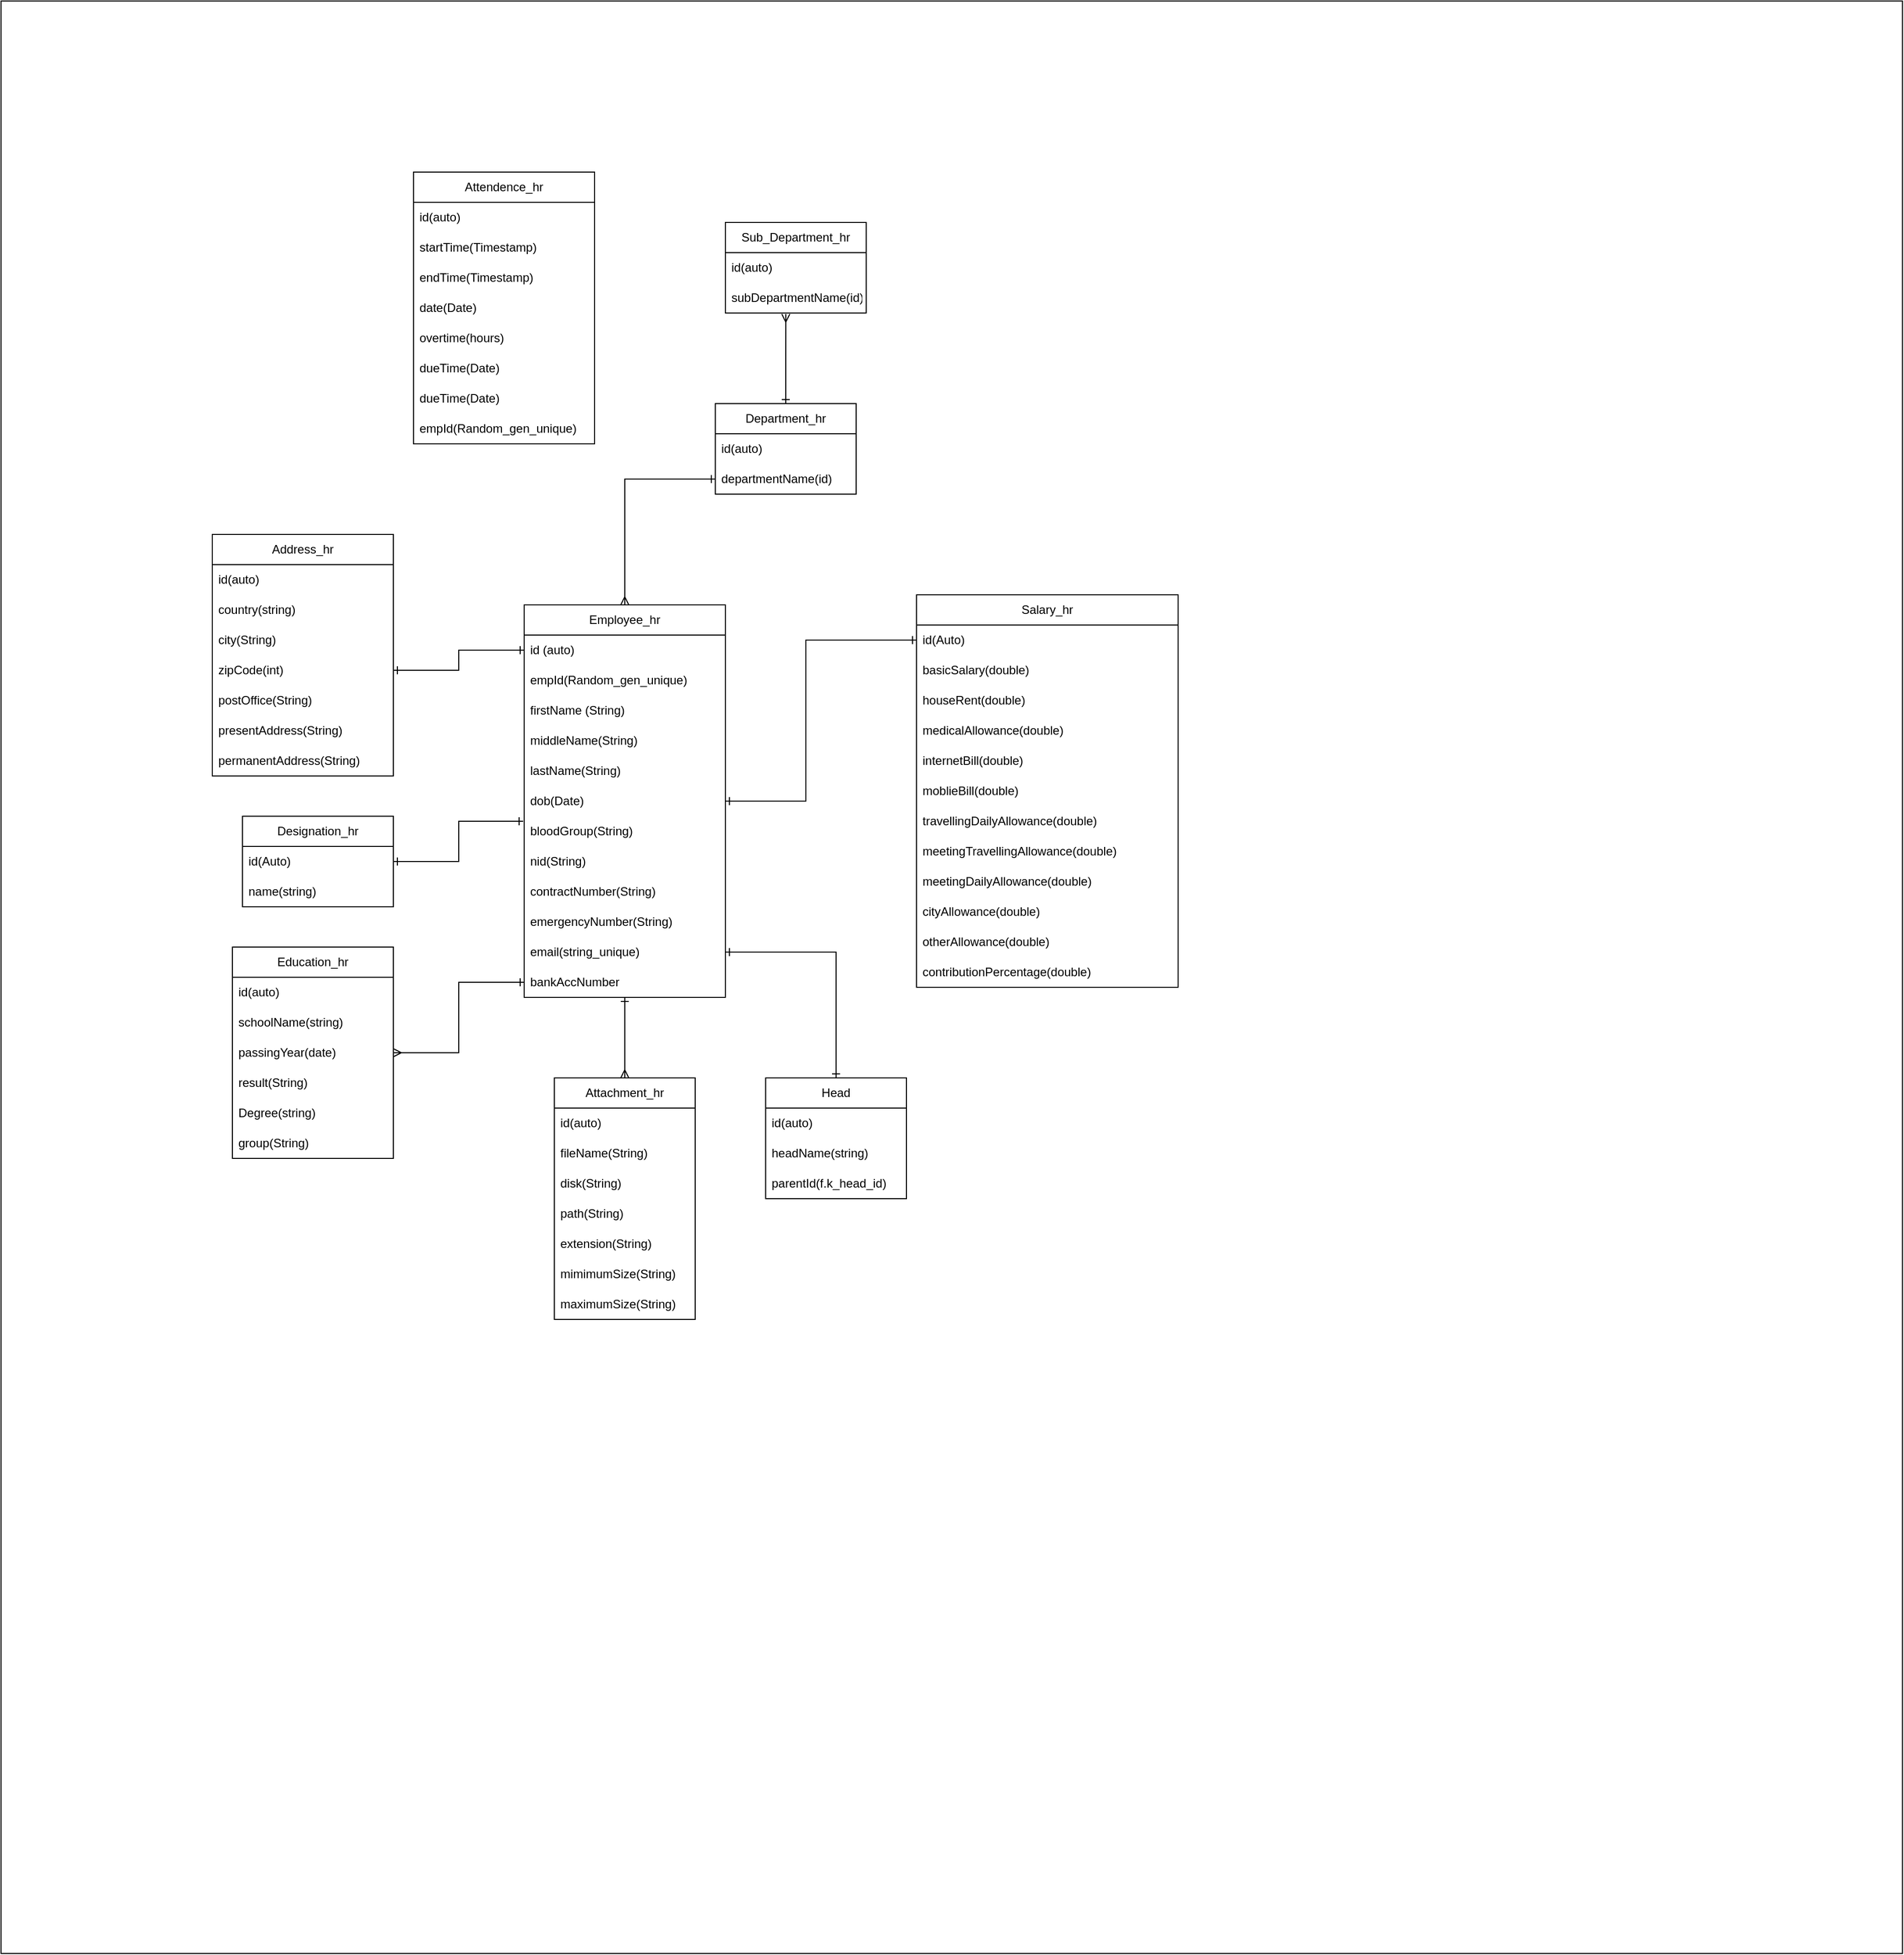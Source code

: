 <mxfile version="22.1.4" type="device">
  <diagram name="Page-1" id="IMnNF_9Ouf2FkJtp_jvT">
    <mxGraphModel dx="1730" dy="1538" grid="1" gridSize="10" guides="1" tooltips="1" connect="1" arrows="1" fold="1" page="1" pageScale="1" pageWidth="850" pageHeight="1100" math="0" shadow="0">
      <root>
        <mxCell id="0" />
        <mxCell id="1" parent="0" />
        <mxCell id="j70E-I1rbFAfdIQCuljU-1" value="" style="rounded=0;whiteSpace=wrap;html=1;" parent="1" vertex="1">
          <mxGeometry x="-340" y="-470" width="1890" height="1940" as="geometry" />
        </mxCell>
        <mxCell id="j70E-I1rbFAfdIQCuljU-87" style="edgeStyle=orthogonalEdgeStyle;rounded=0;orthogonalLoop=1;jettySize=auto;html=1;startArrow=ERmany;startFill=0;endArrow=ERone;endFill=0;fontStyle=0" parent="1" source="j70E-I1rbFAfdIQCuljU-2" target="j70E-I1rbFAfdIQCuljU-75" edge="1">
          <mxGeometry relative="1" as="geometry" />
        </mxCell>
        <mxCell id="j70E-I1rbFAfdIQCuljU-92" style="edgeStyle=orthogonalEdgeStyle;rounded=0;orthogonalLoop=1;jettySize=auto;html=1;startArrow=ERone;startFill=0;endArrow=ERmany;endFill=0;" parent="1" source="j70E-I1rbFAfdIQCuljU-2" target="j70E-I1rbFAfdIQCuljU-32" edge="1">
          <mxGeometry relative="1" as="geometry" />
        </mxCell>
        <mxCell id="j70E-I1rbFAfdIQCuljU-2" value="Employee_hr" style="swimlane;fontStyle=0;childLayout=stackLayout;horizontal=1;startSize=30;horizontalStack=0;resizeParent=1;resizeParentMax=0;resizeLast=0;collapsible=1;marginBottom=0;whiteSpace=wrap;html=1;" parent="1" vertex="1">
          <mxGeometry x="180" y="130" width="200" height="390" as="geometry" />
        </mxCell>
        <mxCell id="j70E-I1rbFAfdIQCuljU-3" value="id (auto)" style="text;strokeColor=none;fillColor=none;align=left;verticalAlign=middle;spacingLeft=4;spacingRight=4;overflow=hidden;points=[[0,0.5],[1,0.5]];portConstraint=eastwest;rotatable=0;whiteSpace=wrap;html=1;" parent="j70E-I1rbFAfdIQCuljU-2" vertex="1">
          <mxGeometry y="30" width="200" height="30" as="geometry" />
        </mxCell>
        <mxCell id="j70E-I1rbFAfdIQCuljU-4" value="empId(Random_gen_unique)" style="text;strokeColor=none;fillColor=none;align=left;verticalAlign=middle;spacingLeft=4;spacingRight=4;overflow=hidden;points=[[0,0.5],[1,0.5]];portConstraint=eastwest;rotatable=0;whiteSpace=wrap;html=1;" parent="j70E-I1rbFAfdIQCuljU-2" vertex="1">
          <mxGeometry y="60" width="200" height="30" as="geometry" />
        </mxCell>
        <mxCell id="j70E-I1rbFAfdIQCuljU-5" value="firstName (String)" style="text;strokeColor=none;fillColor=none;align=left;verticalAlign=middle;spacingLeft=4;spacingRight=4;overflow=hidden;points=[[0,0.5],[1,0.5]];portConstraint=eastwest;rotatable=0;whiteSpace=wrap;html=1;" parent="j70E-I1rbFAfdIQCuljU-2" vertex="1">
          <mxGeometry y="90" width="200" height="30" as="geometry" />
        </mxCell>
        <mxCell id="j70E-I1rbFAfdIQCuljU-6" value="middleName(String)" style="text;strokeColor=none;fillColor=none;align=left;verticalAlign=middle;spacingLeft=4;spacingRight=4;overflow=hidden;points=[[0,0.5],[1,0.5]];portConstraint=eastwest;rotatable=0;whiteSpace=wrap;html=1;" parent="j70E-I1rbFAfdIQCuljU-2" vertex="1">
          <mxGeometry y="120" width="200" height="30" as="geometry" />
        </mxCell>
        <mxCell id="j70E-I1rbFAfdIQCuljU-8" value="lastName(String)" style="text;strokeColor=none;fillColor=none;align=left;verticalAlign=middle;spacingLeft=4;spacingRight=4;overflow=hidden;points=[[0,0.5],[1,0.5]];portConstraint=eastwest;rotatable=0;whiteSpace=wrap;html=1;" parent="j70E-I1rbFAfdIQCuljU-2" vertex="1">
          <mxGeometry y="150" width="200" height="30" as="geometry" />
        </mxCell>
        <mxCell id="j70E-I1rbFAfdIQCuljU-9" value="dob(Date)" style="text;strokeColor=none;fillColor=none;align=left;verticalAlign=middle;spacingLeft=4;spacingRight=4;overflow=hidden;points=[[0,0.5],[1,0.5]];portConstraint=eastwest;rotatable=0;whiteSpace=wrap;html=1;" parent="j70E-I1rbFAfdIQCuljU-2" vertex="1">
          <mxGeometry y="180" width="200" height="30" as="geometry" />
        </mxCell>
        <mxCell id="j70E-I1rbFAfdIQCuljU-10" value="bloodGroup(String)" style="text;strokeColor=none;fillColor=none;align=left;verticalAlign=middle;spacingLeft=4;spacingRight=4;overflow=hidden;points=[[0,0.5],[1,0.5]];portConstraint=eastwest;rotatable=0;whiteSpace=wrap;html=1;" parent="j70E-I1rbFAfdIQCuljU-2" vertex="1">
          <mxGeometry y="210" width="200" height="30" as="geometry" />
        </mxCell>
        <mxCell id="j70E-I1rbFAfdIQCuljU-11" value="nid(String)" style="text;strokeColor=none;fillColor=none;align=left;verticalAlign=middle;spacingLeft=4;spacingRight=4;overflow=hidden;points=[[0,0.5],[1,0.5]];portConstraint=eastwest;rotatable=0;whiteSpace=wrap;html=1;" parent="j70E-I1rbFAfdIQCuljU-2" vertex="1">
          <mxGeometry y="240" width="200" height="30" as="geometry" />
        </mxCell>
        <mxCell id="j70E-I1rbFAfdIQCuljU-12" value="contractNumber(String)" style="text;strokeColor=none;fillColor=none;align=left;verticalAlign=middle;spacingLeft=4;spacingRight=4;overflow=hidden;points=[[0,0.5],[1,0.5]];portConstraint=eastwest;rotatable=0;whiteSpace=wrap;html=1;" parent="j70E-I1rbFAfdIQCuljU-2" vertex="1">
          <mxGeometry y="270" width="200" height="30" as="geometry" />
        </mxCell>
        <mxCell id="j70E-I1rbFAfdIQCuljU-13" value="emergencyNumber(String)" style="text;strokeColor=none;fillColor=none;align=left;verticalAlign=middle;spacingLeft=4;spacingRight=4;overflow=hidden;points=[[0,0.5],[1,0.5]];portConstraint=eastwest;rotatable=0;whiteSpace=wrap;html=1;" parent="j70E-I1rbFAfdIQCuljU-2" vertex="1">
          <mxGeometry y="300" width="200" height="30" as="geometry" />
        </mxCell>
        <mxCell id="j70E-I1rbFAfdIQCuljU-14" value="email(string_unique)" style="text;strokeColor=none;fillColor=none;align=left;verticalAlign=middle;spacingLeft=4;spacingRight=4;overflow=hidden;points=[[0,0.5],[1,0.5]];portConstraint=eastwest;rotatable=0;whiteSpace=wrap;html=1;" parent="j70E-I1rbFAfdIQCuljU-2" vertex="1">
          <mxGeometry y="330" width="200" height="30" as="geometry" />
        </mxCell>
        <mxCell id="j70E-I1rbFAfdIQCuljU-16" value="bankAccNumber" style="text;strokeColor=none;fillColor=none;align=left;verticalAlign=middle;spacingLeft=4;spacingRight=4;overflow=hidden;points=[[0,0.5],[1,0.5]];portConstraint=eastwest;rotatable=0;whiteSpace=wrap;html=1;" parent="j70E-I1rbFAfdIQCuljU-2" vertex="1">
          <mxGeometry y="360" width="200" height="30" as="geometry" />
        </mxCell>
        <mxCell id="j70E-I1rbFAfdIQCuljU-17" value="Salary_hr" style="swimlane;fontStyle=0;childLayout=stackLayout;horizontal=1;startSize=30;horizontalStack=0;resizeParent=1;resizeParentMax=0;resizeLast=0;collapsible=1;marginBottom=0;whiteSpace=wrap;html=1;" parent="1" vertex="1">
          <mxGeometry x="570" y="120" width="260" height="390" as="geometry" />
        </mxCell>
        <mxCell id="j70E-I1rbFAfdIQCuljU-18" value="id(Auto)" style="text;strokeColor=none;fillColor=none;align=left;verticalAlign=middle;spacingLeft=4;spacingRight=4;overflow=hidden;points=[[0,0.5],[1,0.5]];portConstraint=eastwest;rotatable=0;whiteSpace=wrap;html=1;" parent="j70E-I1rbFAfdIQCuljU-17" vertex="1">
          <mxGeometry y="30" width="260" height="30" as="geometry" />
        </mxCell>
        <mxCell id="j70E-I1rbFAfdIQCuljU-19" value="basicSalary(double)" style="text;strokeColor=none;fillColor=none;align=left;verticalAlign=middle;spacingLeft=4;spacingRight=4;overflow=hidden;points=[[0,0.5],[1,0.5]];portConstraint=eastwest;rotatable=0;whiteSpace=wrap;html=1;" parent="j70E-I1rbFAfdIQCuljU-17" vertex="1">
          <mxGeometry y="60" width="260" height="30" as="geometry" />
        </mxCell>
        <mxCell id="j70E-I1rbFAfdIQCuljU-20" value="houseRent(double)" style="text;strokeColor=none;fillColor=none;align=left;verticalAlign=middle;spacingLeft=4;spacingRight=4;overflow=hidden;points=[[0,0.5],[1,0.5]];portConstraint=eastwest;rotatable=0;whiteSpace=wrap;html=1;" parent="j70E-I1rbFAfdIQCuljU-17" vertex="1">
          <mxGeometry y="90" width="260" height="30" as="geometry" />
        </mxCell>
        <mxCell id="j70E-I1rbFAfdIQCuljU-21" value="medicalAllowance(double)" style="text;strokeColor=none;fillColor=none;align=left;verticalAlign=middle;spacingLeft=4;spacingRight=4;overflow=hidden;points=[[0,0.5],[1,0.5]];portConstraint=eastwest;rotatable=0;whiteSpace=wrap;html=1;" parent="j70E-I1rbFAfdIQCuljU-17" vertex="1">
          <mxGeometry y="120" width="260" height="30" as="geometry" />
        </mxCell>
        <mxCell id="j70E-I1rbFAfdIQCuljU-22" value="internetBill(double)" style="text;strokeColor=none;fillColor=none;align=left;verticalAlign=middle;spacingLeft=4;spacingRight=4;overflow=hidden;points=[[0,0.5],[1,0.5]];portConstraint=eastwest;rotatable=0;whiteSpace=wrap;html=1;" parent="j70E-I1rbFAfdIQCuljU-17" vertex="1">
          <mxGeometry y="150" width="260" height="30" as="geometry" />
        </mxCell>
        <mxCell id="j70E-I1rbFAfdIQCuljU-23" value="moblieBill(double)" style="text;strokeColor=none;fillColor=none;align=left;verticalAlign=middle;spacingLeft=4;spacingRight=4;overflow=hidden;points=[[0,0.5],[1,0.5]];portConstraint=eastwest;rotatable=0;whiteSpace=wrap;html=1;" parent="j70E-I1rbFAfdIQCuljU-17" vertex="1">
          <mxGeometry y="180" width="260" height="30" as="geometry" />
        </mxCell>
        <mxCell id="j70E-I1rbFAfdIQCuljU-24" value="travellingDailyAllowance(double)" style="text;strokeColor=none;fillColor=none;align=left;verticalAlign=middle;spacingLeft=4;spacingRight=4;overflow=hidden;points=[[0,0.5],[1,0.5]];portConstraint=eastwest;rotatable=0;whiteSpace=wrap;html=1;" parent="j70E-I1rbFAfdIQCuljU-17" vertex="1">
          <mxGeometry y="210" width="260" height="30" as="geometry" />
        </mxCell>
        <mxCell id="j70E-I1rbFAfdIQCuljU-25" value="meetingTravellingAllowance(double)" style="text;strokeColor=none;fillColor=none;align=left;verticalAlign=middle;spacingLeft=4;spacingRight=4;overflow=hidden;points=[[0,0.5],[1,0.5]];portConstraint=eastwest;rotatable=0;whiteSpace=wrap;html=1;" parent="j70E-I1rbFAfdIQCuljU-17" vertex="1">
          <mxGeometry y="240" width="260" height="30" as="geometry" />
        </mxCell>
        <mxCell id="j70E-I1rbFAfdIQCuljU-26" value="meetingDailyAllowance(double)" style="text;strokeColor=none;fillColor=none;align=left;verticalAlign=middle;spacingLeft=4;spacingRight=4;overflow=hidden;points=[[0,0.5],[1,0.5]];portConstraint=eastwest;rotatable=0;whiteSpace=wrap;html=1;" parent="j70E-I1rbFAfdIQCuljU-17" vertex="1">
          <mxGeometry y="270" width="260" height="30" as="geometry" />
        </mxCell>
        <mxCell id="j70E-I1rbFAfdIQCuljU-27" value="cityAllowance(double)" style="text;strokeColor=none;fillColor=none;align=left;verticalAlign=middle;spacingLeft=4;spacingRight=4;overflow=hidden;points=[[0,0.5],[1,0.5]];portConstraint=eastwest;rotatable=0;whiteSpace=wrap;html=1;" parent="j70E-I1rbFAfdIQCuljU-17" vertex="1">
          <mxGeometry y="300" width="260" height="30" as="geometry" />
        </mxCell>
        <mxCell id="j70E-I1rbFAfdIQCuljU-28" value="otherAllowance(double)" style="text;strokeColor=none;fillColor=none;align=left;verticalAlign=middle;spacingLeft=4;spacingRight=4;overflow=hidden;points=[[0,0.5],[1,0.5]];portConstraint=eastwest;rotatable=0;whiteSpace=wrap;html=1;" parent="j70E-I1rbFAfdIQCuljU-17" vertex="1">
          <mxGeometry y="330" width="260" height="30" as="geometry" />
        </mxCell>
        <mxCell id="j70E-I1rbFAfdIQCuljU-30" value="contributionPercentage(double)" style="text;strokeColor=none;fillColor=none;align=left;verticalAlign=middle;spacingLeft=4;spacingRight=4;overflow=hidden;points=[[0,0.5],[1,0.5]];portConstraint=eastwest;rotatable=0;whiteSpace=wrap;html=1;" parent="j70E-I1rbFAfdIQCuljU-17" vertex="1">
          <mxGeometry y="360" width="260" height="30" as="geometry" />
        </mxCell>
        <mxCell id="j70E-I1rbFAfdIQCuljU-32" value="Attachment_hr" style="swimlane;fontStyle=0;childLayout=stackLayout;horizontal=1;startSize=30;horizontalStack=0;resizeParent=1;resizeParentMax=0;resizeLast=0;collapsible=1;marginBottom=0;whiteSpace=wrap;html=1;" parent="1" vertex="1">
          <mxGeometry x="210" y="600" width="140" height="240" as="geometry" />
        </mxCell>
        <mxCell id="j70E-I1rbFAfdIQCuljU-33" value="id(auto)" style="text;strokeColor=none;fillColor=none;align=left;verticalAlign=middle;spacingLeft=4;spacingRight=4;overflow=hidden;points=[[0,0.5],[1,0.5]];portConstraint=eastwest;rotatable=0;whiteSpace=wrap;html=1;" parent="j70E-I1rbFAfdIQCuljU-32" vertex="1">
          <mxGeometry y="30" width="140" height="30" as="geometry" />
        </mxCell>
        <mxCell id="j70E-I1rbFAfdIQCuljU-34" value="fileName(String)" style="text;strokeColor=none;fillColor=none;align=left;verticalAlign=middle;spacingLeft=4;spacingRight=4;overflow=hidden;points=[[0,0.5],[1,0.5]];portConstraint=eastwest;rotatable=0;whiteSpace=wrap;html=1;" parent="j70E-I1rbFAfdIQCuljU-32" vertex="1">
          <mxGeometry y="60" width="140" height="30" as="geometry" />
        </mxCell>
        <mxCell id="j70E-I1rbFAfdIQCuljU-35" value="disk(String)" style="text;strokeColor=none;fillColor=none;align=left;verticalAlign=middle;spacingLeft=4;spacingRight=4;overflow=hidden;points=[[0,0.5],[1,0.5]];portConstraint=eastwest;rotatable=0;whiteSpace=wrap;html=1;" parent="j70E-I1rbFAfdIQCuljU-32" vertex="1">
          <mxGeometry y="90" width="140" height="30" as="geometry" />
        </mxCell>
        <mxCell id="j70E-I1rbFAfdIQCuljU-36" value="path(String)" style="text;strokeColor=none;fillColor=none;align=left;verticalAlign=middle;spacingLeft=4;spacingRight=4;overflow=hidden;points=[[0,0.5],[1,0.5]];portConstraint=eastwest;rotatable=0;whiteSpace=wrap;html=1;" parent="j70E-I1rbFAfdIQCuljU-32" vertex="1">
          <mxGeometry y="120" width="140" height="30" as="geometry" />
        </mxCell>
        <mxCell id="j70E-I1rbFAfdIQCuljU-37" value="extension(String)" style="text;strokeColor=none;fillColor=none;align=left;verticalAlign=middle;spacingLeft=4;spacingRight=4;overflow=hidden;points=[[0,0.5],[1,0.5]];portConstraint=eastwest;rotatable=0;whiteSpace=wrap;html=1;" parent="j70E-I1rbFAfdIQCuljU-32" vertex="1">
          <mxGeometry y="150" width="140" height="30" as="geometry" />
        </mxCell>
        <mxCell id="j70E-I1rbFAfdIQCuljU-38" value="mimimumSize(String)" style="text;strokeColor=none;fillColor=none;align=left;verticalAlign=middle;spacingLeft=4;spacingRight=4;overflow=hidden;points=[[0,0.5],[1,0.5]];portConstraint=eastwest;rotatable=0;whiteSpace=wrap;html=1;" parent="j70E-I1rbFAfdIQCuljU-32" vertex="1">
          <mxGeometry y="180" width="140" height="30" as="geometry" />
        </mxCell>
        <mxCell id="j70E-I1rbFAfdIQCuljU-39" value="maximumSize(String)" style="text;strokeColor=none;fillColor=none;align=left;verticalAlign=middle;spacingLeft=4;spacingRight=4;overflow=hidden;points=[[0,0.5],[1,0.5]];portConstraint=eastwest;rotatable=0;whiteSpace=wrap;html=1;" parent="j70E-I1rbFAfdIQCuljU-32" vertex="1">
          <mxGeometry y="210" width="140" height="30" as="geometry" />
        </mxCell>
        <mxCell id="j70E-I1rbFAfdIQCuljU-40" value="Address_hr" style="swimlane;fontStyle=0;childLayout=stackLayout;horizontal=1;startSize=30;horizontalStack=0;resizeParent=1;resizeParentMax=0;resizeLast=0;collapsible=1;marginBottom=0;whiteSpace=wrap;html=1;" parent="1" vertex="1">
          <mxGeometry x="-130" y="60" width="180" height="240" as="geometry" />
        </mxCell>
        <mxCell id="j70E-I1rbFAfdIQCuljU-41" value="id(auto)" style="text;strokeColor=none;fillColor=none;align=left;verticalAlign=middle;spacingLeft=4;spacingRight=4;overflow=hidden;points=[[0,0.5],[1,0.5]];portConstraint=eastwest;rotatable=0;whiteSpace=wrap;html=1;" parent="j70E-I1rbFAfdIQCuljU-40" vertex="1">
          <mxGeometry y="30" width="180" height="30" as="geometry" />
        </mxCell>
        <mxCell id="j70E-I1rbFAfdIQCuljU-42" value="country(string)" style="text;strokeColor=none;fillColor=none;align=left;verticalAlign=middle;spacingLeft=4;spacingRight=4;overflow=hidden;points=[[0,0.5],[1,0.5]];portConstraint=eastwest;rotatable=0;whiteSpace=wrap;html=1;" parent="j70E-I1rbFAfdIQCuljU-40" vertex="1">
          <mxGeometry y="60" width="180" height="30" as="geometry" />
        </mxCell>
        <mxCell id="j70E-I1rbFAfdIQCuljU-43" value="city(String)" style="text;strokeColor=none;fillColor=none;align=left;verticalAlign=middle;spacingLeft=4;spacingRight=4;overflow=hidden;points=[[0,0.5],[1,0.5]];portConstraint=eastwest;rotatable=0;whiteSpace=wrap;html=1;" parent="j70E-I1rbFAfdIQCuljU-40" vertex="1">
          <mxGeometry y="90" width="180" height="30" as="geometry" />
        </mxCell>
        <mxCell id="j70E-I1rbFAfdIQCuljU-44" value="zipCode(int)" style="text;strokeColor=none;fillColor=none;align=left;verticalAlign=middle;spacingLeft=4;spacingRight=4;overflow=hidden;points=[[0,0.5],[1,0.5]];portConstraint=eastwest;rotatable=0;whiteSpace=wrap;html=1;" parent="j70E-I1rbFAfdIQCuljU-40" vertex="1">
          <mxGeometry y="120" width="180" height="30" as="geometry" />
        </mxCell>
        <mxCell id="j70E-I1rbFAfdIQCuljU-49" value="postOffice(String)" style="text;strokeColor=none;fillColor=none;align=left;verticalAlign=middle;spacingLeft=4;spacingRight=4;overflow=hidden;points=[[0,0.5],[1,0.5]];portConstraint=eastwest;rotatable=0;whiteSpace=wrap;html=1;" parent="j70E-I1rbFAfdIQCuljU-40" vertex="1">
          <mxGeometry y="150" width="180" height="30" as="geometry" />
        </mxCell>
        <mxCell id="j70E-I1rbFAfdIQCuljU-45" value="presentAddress(String)" style="text;strokeColor=none;fillColor=none;align=left;verticalAlign=middle;spacingLeft=4;spacingRight=4;overflow=hidden;points=[[0,0.5],[1,0.5]];portConstraint=eastwest;rotatable=0;whiteSpace=wrap;html=1;" parent="j70E-I1rbFAfdIQCuljU-40" vertex="1">
          <mxGeometry y="180" width="180" height="30" as="geometry" />
        </mxCell>
        <mxCell id="j70E-I1rbFAfdIQCuljU-46" value="permanentAddress(String)" style="text;strokeColor=none;fillColor=none;align=left;verticalAlign=middle;spacingLeft=4;spacingRight=4;overflow=hidden;points=[[0,0.5],[1,0.5]];portConstraint=eastwest;rotatable=0;whiteSpace=wrap;html=1;" parent="j70E-I1rbFAfdIQCuljU-40" vertex="1">
          <mxGeometry y="210" width="180" height="30" as="geometry" />
        </mxCell>
        <mxCell id="j70E-I1rbFAfdIQCuljU-50" value="Designation_hr" style="swimlane;fontStyle=0;childLayout=stackLayout;horizontal=1;startSize=30;horizontalStack=0;resizeParent=1;resizeParentMax=0;resizeLast=0;collapsible=1;marginBottom=0;whiteSpace=wrap;html=1;" parent="1" vertex="1">
          <mxGeometry x="-100" y="340" width="150" height="90" as="geometry" />
        </mxCell>
        <mxCell id="j70E-I1rbFAfdIQCuljU-51" value="id(Auto)" style="text;strokeColor=none;fillColor=none;align=left;verticalAlign=middle;spacingLeft=4;spacingRight=4;overflow=hidden;points=[[0,0.5],[1,0.5]];portConstraint=eastwest;rotatable=0;whiteSpace=wrap;html=1;" parent="j70E-I1rbFAfdIQCuljU-50" vertex="1">
          <mxGeometry y="30" width="150" height="30" as="geometry" />
        </mxCell>
        <mxCell id="j70E-I1rbFAfdIQCuljU-52" value="name(string)" style="text;strokeColor=none;fillColor=none;align=left;verticalAlign=middle;spacingLeft=4;spacingRight=4;overflow=hidden;points=[[0,0.5],[1,0.5]];portConstraint=eastwest;rotatable=0;whiteSpace=wrap;html=1;" parent="j70E-I1rbFAfdIQCuljU-50" vertex="1">
          <mxGeometry y="60" width="150" height="30" as="geometry" />
        </mxCell>
        <mxCell id="j70E-I1rbFAfdIQCuljU-86" style="edgeStyle=orthogonalEdgeStyle;rounded=0;orthogonalLoop=1;jettySize=auto;html=1;startArrow=ERmany;startFill=0;endArrow=ERone;endFill=0;" parent="1" source="j70E-I1rbFAfdIQCuljU-54" target="j70E-I1rbFAfdIQCuljU-16" edge="1">
          <mxGeometry relative="1" as="geometry" />
        </mxCell>
        <mxCell id="j70E-I1rbFAfdIQCuljU-54" value="Education_hr" style="swimlane;fontStyle=0;childLayout=stackLayout;horizontal=1;startSize=30;horizontalStack=0;resizeParent=1;resizeParentMax=0;resizeLast=0;collapsible=1;marginBottom=0;whiteSpace=wrap;html=1;" parent="1" vertex="1">
          <mxGeometry x="-110" y="470" width="160" height="210" as="geometry" />
        </mxCell>
        <mxCell id="j70E-I1rbFAfdIQCuljU-55" value="id(auto)" style="text;strokeColor=none;fillColor=none;align=left;verticalAlign=middle;spacingLeft=4;spacingRight=4;overflow=hidden;points=[[0,0.5],[1,0.5]];portConstraint=eastwest;rotatable=0;whiteSpace=wrap;html=1;" parent="j70E-I1rbFAfdIQCuljU-54" vertex="1">
          <mxGeometry y="30" width="160" height="30" as="geometry" />
        </mxCell>
        <mxCell id="j70E-I1rbFAfdIQCuljU-56" value="schoolName(string)" style="text;strokeColor=none;fillColor=none;align=left;verticalAlign=middle;spacingLeft=4;spacingRight=4;overflow=hidden;points=[[0,0.5],[1,0.5]];portConstraint=eastwest;rotatable=0;whiteSpace=wrap;html=1;" parent="j70E-I1rbFAfdIQCuljU-54" vertex="1">
          <mxGeometry y="60" width="160" height="30" as="geometry" />
        </mxCell>
        <mxCell id="j70E-I1rbFAfdIQCuljU-57" value="passingYear(date)" style="text;strokeColor=none;fillColor=none;align=left;verticalAlign=middle;spacingLeft=4;spacingRight=4;overflow=hidden;points=[[0,0.5],[1,0.5]];portConstraint=eastwest;rotatable=0;whiteSpace=wrap;html=1;" parent="j70E-I1rbFAfdIQCuljU-54" vertex="1">
          <mxGeometry y="90" width="160" height="30" as="geometry" />
        </mxCell>
        <mxCell id="j70E-I1rbFAfdIQCuljU-58" value="result(String)" style="text;strokeColor=none;fillColor=none;align=left;verticalAlign=middle;spacingLeft=4;spacingRight=4;overflow=hidden;points=[[0,0.5],[1,0.5]];portConstraint=eastwest;rotatable=0;whiteSpace=wrap;html=1;" parent="j70E-I1rbFAfdIQCuljU-54" vertex="1">
          <mxGeometry y="120" width="160" height="30" as="geometry" />
        </mxCell>
        <mxCell id="j70E-I1rbFAfdIQCuljU-59" value="Degree(string)" style="text;strokeColor=none;fillColor=none;align=left;verticalAlign=middle;spacingLeft=4;spacingRight=4;overflow=hidden;points=[[0,0.5],[1,0.5]];portConstraint=eastwest;rotatable=0;whiteSpace=wrap;html=1;" parent="j70E-I1rbFAfdIQCuljU-54" vertex="1">
          <mxGeometry y="150" width="160" height="30" as="geometry" />
        </mxCell>
        <mxCell id="j70E-I1rbFAfdIQCuljU-60" value="group(String)" style="text;strokeColor=none;fillColor=none;align=left;verticalAlign=middle;spacingLeft=4;spacingRight=4;overflow=hidden;points=[[0,0.5],[1,0.5]];portConstraint=eastwest;rotatable=0;whiteSpace=wrap;html=1;" parent="j70E-I1rbFAfdIQCuljU-54" vertex="1">
          <mxGeometry y="180" width="160" height="30" as="geometry" />
        </mxCell>
        <mxCell id="j70E-I1rbFAfdIQCuljU-62" value="Attendence_hr" style="swimlane;fontStyle=0;childLayout=stackLayout;horizontal=1;startSize=30;horizontalStack=0;resizeParent=1;resizeParentMax=0;resizeLast=0;collapsible=1;marginBottom=0;whiteSpace=wrap;html=1;" parent="1" vertex="1">
          <mxGeometry x="70" y="-300" width="180" height="270" as="geometry" />
        </mxCell>
        <mxCell id="j70E-I1rbFAfdIQCuljU-63" value="id(auto)" style="text;strokeColor=none;fillColor=none;align=left;verticalAlign=middle;spacingLeft=4;spacingRight=4;overflow=hidden;points=[[0,0.5],[1,0.5]];portConstraint=eastwest;rotatable=0;whiteSpace=wrap;html=1;" parent="j70E-I1rbFAfdIQCuljU-62" vertex="1">
          <mxGeometry y="30" width="180" height="30" as="geometry" />
        </mxCell>
        <mxCell id="j70E-I1rbFAfdIQCuljU-64" value="startTime(Timestamp)" style="text;strokeColor=none;fillColor=none;align=left;verticalAlign=middle;spacingLeft=4;spacingRight=4;overflow=hidden;points=[[0,0.5],[1,0.5]];portConstraint=eastwest;rotatable=0;whiteSpace=wrap;html=1;" parent="j70E-I1rbFAfdIQCuljU-62" vertex="1">
          <mxGeometry y="60" width="180" height="30" as="geometry" />
        </mxCell>
        <mxCell id="j70E-I1rbFAfdIQCuljU-65" value="endTime(Timestamp)" style="text;strokeColor=none;fillColor=none;align=left;verticalAlign=middle;spacingLeft=4;spacingRight=4;overflow=hidden;points=[[0,0.5],[1,0.5]];portConstraint=eastwest;rotatable=0;whiteSpace=wrap;html=1;" parent="j70E-I1rbFAfdIQCuljU-62" vertex="1">
          <mxGeometry y="90" width="180" height="30" as="geometry" />
        </mxCell>
        <mxCell id="j70E-I1rbFAfdIQCuljU-66" value="date(Date)" style="text;strokeColor=none;fillColor=none;align=left;verticalAlign=middle;spacingLeft=4;spacingRight=4;overflow=hidden;points=[[0,0.5],[1,0.5]];portConstraint=eastwest;rotatable=0;whiteSpace=wrap;html=1;" parent="j70E-I1rbFAfdIQCuljU-62" vertex="1">
          <mxGeometry y="120" width="180" height="30" as="geometry" />
        </mxCell>
        <mxCell id="j70E-I1rbFAfdIQCuljU-67" value="overtime(hours)" style="text;strokeColor=none;fillColor=none;align=left;verticalAlign=middle;spacingLeft=4;spacingRight=4;overflow=hidden;points=[[0,0.5],[1,0.5]];portConstraint=eastwest;rotatable=0;whiteSpace=wrap;html=1;" parent="j70E-I1rbFAfdIQCuljU-62" vertex="1">
          <mxGeometry y="150" width="180" height="30" as="geometry" />
        </mxCell>
        <mxCell id="j70E-I1rbFAfdIQCuljU-68" value="dueTime(Date)" style="text;strokeColor=none;fillColor=none;align=left;verticalAlign=middle;spacingLeft=4;spacingRight=4;overflow=hidden;points=[[0,0.5],[1,0.5]];portConstraint=eastwest;rotatable=0;whiteSpace=wrap;html=1;" parent="j70E-I1rbFAfdIQCuljU-62" vertex="1">
          <mxGeometry y="180" width="180" height="30" as="geometry" />
        </mxCell>
        <mxCell id="j70E-I1rbFAfdIQCuljU-93" value="dueTime(Date)" style="text;strokeColor=none;fillColor=none;align=left;verticalAlign=middle;spacingLeft=4;spacingRight=4;overflow=hidden;points=[[0,0.5],[1,0.5]];portConstraint=eastwest;rotatable=0;whiteSpace=wrap;html=1;" parent="j70E-I1rbFAfdIQCuljU-62" vertex="1">
          <mxGeometry y="210" width="180" height="30" as="geometry" />
        </mxCell>
        <mxCell id="j70E-I1rbFAfdIQCuljU-94" value="empId(Random_gen_unique)" style="text;strokeColor=none;fillColor=none;align=left;verticalAlign=middle;spacingLeft=4;spacingRight=4;overflow=hidden;points=[[0,0.5],[1,0.5]];portConstraint=eastwest;rotatable=0;whiteSpace=wrap;html=1;" parent="j70E-I1rbFAfdIQCuljU-62" vertex="1">
          <mxGeometry y="240" width="180" height="30" as="geometry" />
        </mxCell>
        <mxCell id="j70E-I1rbFAfdIQCuljU-72" value="Department_hr" style="swimlane;fontStyle=0;childLayout=stackLayout;horizontal=1;startSize=30;horizontalStack=0;resizeParent=1;resizeParentMax=0;resizeLast=0;collapsible=1;marginBottom=0;whiteSpace=wrap;html=1;" parent="1" vertex="1">
          <mxGeometry x="370" y="-70" width="140" height="90" as="geometry" />
        </mxCell>
        <mxCell id="j70E-I1rbFAfdIQCuljU-73" value="id(auto)" style="text;strokeColor=none;fillColor=none;align=left;verticalAlign=middle;spacingLeft=4;spacingRight=4;overflow=hidden;points=[[0,0.5],[1,0.5]];portConstraint=eastwest;rotatable=0;whiteSpace=wrap;html=1;" parent="j70E-I1rbFAfdIQCuljU-72" vertex="1">
          <mxGeometry y="30" width="140" height="30" as="geometry" />
        </mxCell>
        <mxCell id="j70E-I1rbFAfdIQCuljU-75" value="departmentName(id)" style="text;strokeColor=none;fillColor=none;align=left;verticalAlign=middle;spacingLeft=4;spacingRight=4;overflow=hidden;points=[[0,0.5],[1,0.5]];portConstraint=eastwest;rotatable=0;whiteSpace=wrap;html=1;" parent="j70E-I1rbFAfdIQCuljU-72" vertex="1">
          <mxGeometry y="60" width="140" height="30" as="geometry" />
        </mxCell>
        <mxCell id="j70E-I1rbFAfdIQCuljU-84" style="edgeStyle=orthogonalEdgeStyle;rounded=0;orthogonalLoop=1;jettySize=auto;html=1;entryX=0;entryY=0.5;entryDx=0;entryDy=0;startArrow=ERone;startFill=0;endArrow=ERone;endFill=0;" parent="1" source="j70E-I1rbFAfdIQCuljU-44" target="j70E-I1rbFAfdIQCuljU-3" edge="1">
          <mxGeometry relative="1" as="geometry" />
        </mxCell>
        <mxCell id="j70E-I1rbFAfdIQCuljU-85" style="edgeStyle=orthogonalEdgeStyle;rounded=0;orthogonalLoop=1;jettySize=auto;html=1;entryX=-0.005;entryY=0.167;entryDx=0;entryDy=0;entryPerimeter=0;startArrow=ERone;startFill=0;endArrow=ERone;endFill=0;" parent="1" source="j70E-I1rbFAfdIQCuljU-51" target="j70E-I1rbFAfdIQCuljU-10" edge="1">
          <mxGeometry relative="1" as="geometry" />
        </mxCell>
        <mxCell id="j70E-I1rbFAfdIQCuljU-89" style="edgeStyle=orthogonalEdgeStyle;rounded=0;orthogonalLoop=1;jettySize=auto;html=1;startArrow=ERone;startFill=0;endArrow=ERone;endFill=0;" parent="1" source="j70E-I1rbFAfdIQCuljU-9" target="j70E-I1rbFAfdIQCuljU-18" edge="1">
          <mxGeometry relative="1" as="geometry">
            <Array as="points">
              <mxPoint x="460" y="325" />
              <mxPoint x="460" y="165" />
            </Array>
          </mxGeometry>
        </mxCell>
        <mxCell id="ut6x1-e3FG6sHahPZ_AN-1" value="Sub_Department_hr" style="swimlane;fontStyle=0;childLayout=stackLayout;horizontal=1;startSize=30;horizontalStack=0;resizeParent=1;resizeParentMax=0;resizeLast=0;collapsible=1;marginBottom=0;whiteSpace=wrap;html=1;" vertex="1" parent="1">
          <mxGeometry x="380" y="-250" width="140" height="90" as="geometry" />
        </mxCell>
        <mxCell id="ut6x1-e3FG6sHahPZ_AN-2" value="id(auto)" style="text;strokeColor=none;fillColor=none;align=left;verticalAlign=middle;spacingLeft=4;spacingRight=4;overflow=hidden;points=[[0,0.5],[1,0.5]];portConstraint=eastwest;rotatable=0;whiteSpace=wrap;html=1;" vertex="1" parent="ut6x1-e3FG6sHahPZ_AN-1">
          <mxGeometry y="30" width="140" height="30" as="geometry" />
        </mxCell>
        <mxCell id="ut6x1-e3FG6sHahPZ_AN-3" value="subDepartmentName(id)" style="text;strokeColor=none;fillColor=none;align=left;verticalAlign=middle;spacingLeft=4;spacingRight=4;overflow=hidden;points=[[0,0.5],[1,0.5]];portConstraint=eastwest;rotatable=0;whiteSpace=wrap;html=1;" vertex="1" parent="ut6x1-e3FG6sHahPZ_AN-1">
          <mxGeometry y="60" width="140" height="30" as="geometry" />
        </mxCell>
        <mxCell id="ut6x1-e3FG6sHahPZ_AN-4" style="edgeStyle=orthogonalEdgeStyle;rounded=0;orthogonalLoop=1;jettySize=auto;html=1;entryX=0.429;entryY=1.033;entryDx=0;entryDy=0;entryPerimeter=0;startArrow=ERone;startFill=0;endArrow=ERmany;endFill=0;" edge="1" parent="1" source="j70E-I1rbFAfdIQCuljU-72" target="ut6x1-e3FG6sHahPZ_AN-3">
          <mxGeometry relative="1" as="geometry" />
        </mxCell>
        <mxCell id="ut6x1-e3FG6sHahPZ_AN-11" style="edgeStyle=orthogonalEdgeStyle;rounded=0;orthogonalLoop=1;jettySize=auto;html=1;entryX=1;entryY=0.5;entryDx=0;entryDy=0;endArrow=ERone;endFill=0;startArrow=ERone;startFill=0;" edge="1" parent="1" source="ut6x1-e3FG6sHahPZ_AN-6" target="j70E-I1rbFAfdIQCuljU-14">
          <mxGeometry relative="1" as="geometry" />
        </mxCell>
        <mxCell id="ut6x1-e3FG6sHahPZ_AN-6" value="Head" style="swimlane;fontStyle=0;childLayout=stackLayout;horizontal=1;startSize=30;horizontalStack=0;resizeParent=1;resizeParentMax=0;resizeLast=0;collapsible=1;marginBottom=0;whiteSpace=wrap;html=1;" vertex="1" parent="1">
          <mxGeometry x="420" y="600" width="140" height="120" as="geometry" />
        </mxCell>
        <mxCell id="ut6x1-e3FG6sHahPZ_AN-7" value="id(auto)" style="text;strokeColor=none;fillColor=none;align=left;verticalAlign=middle;spacingLeft=4;spacingRight=4;overflow=hidden;points=[[0,0.5],[1,0.5]];portConstraint=eastwest;rotatable=0;whiteSpace=wrap;html=1;" vertex="1" parent="ut6x1-e3FG6sHahPZ_AN-6">
          <mxGeometry y="30" width="140" height="30" as="geometry" />
        </mxCell>
        <mxCell id="ut6x1-e3FG6sHahPZ_AN-8" value="headName(string)" style="text;strokeColor=none;fillColor=none;align=left;verticalAlign=middle;spacingLeft=4;spacingRight=4;overflow=hidden;points=[[0,0.5],[1,0.5]];portConstraint=eastwest;rotatable=0;whiteSpace=wrap;html=1;" vertex="1" parent="ut6x1-e3FG6sHahPZ_AN-6">
          <mxGeometry y="60" width="140" height="30" as="geometry" />
        </mxCell>
        <mxCell id="ut6x1-e3FG6sHahPZ_AN-9" value="parentId(f.k_head_id)" style="text;strokeColor=none;fillColor=none;align=left;verticalAlign=middle;spacingLeft=4;spacingRight=4;overflow=hidden;points=[[0,0.5],[1,0.5]];portConstraint=eastwest;rotatable=0;whiteSpace=wrap;html=1;" vertex="1" parent="ut6x1-e3FG6sHahPZ_AN-6">
          <mxGeometry y="90" width="140" height="30" as="geometry" />
        </mxCell>
      </root>
    </mxGraphModel>
  </diagram>
</mxfile>
